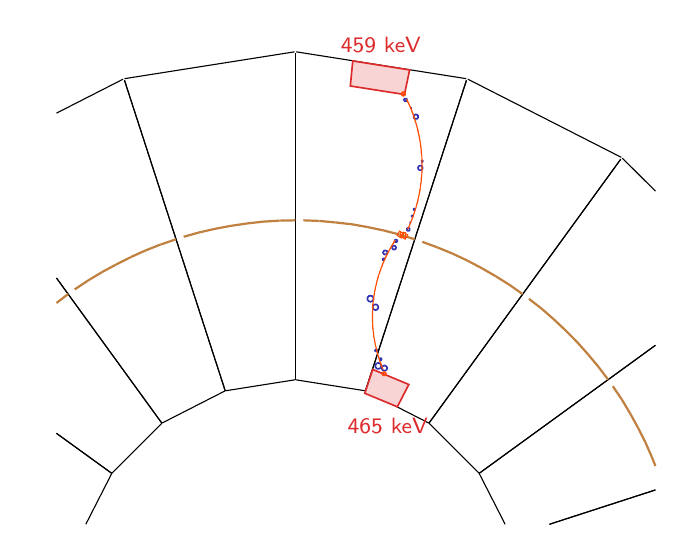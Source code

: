 \definecolor{blue}{RGB}{51,51,179}
\definecolor{red}{RGB}{221,42,43}
\definecolor{orange}{RGB}{192,128,64}
\begin{tikzpicture}[y=-1cm]
\sf
\draw[black] (10.088,25.237) -- (10.416,25.88) -- cycle;
\draw[black] (10.979,25.88) -- (12.325,25.444);
\draw[black] (10.979,25.88) -- (12.325,25.444);
\draw[black] (9.451,24.598) -- (10.084,25.231) -- cycle;
\draw[black] (11.904,21.23) -- (12.325,21.649) -- cycle;
\draw[black] (10.084,25.235) -- (12.325,23.607);
\draw[black] (10.084,25.235) -- (12.325,23.607);
\draw[black] (8.649,24.187) -- (9.445,24.594) -- cycle;
\draw[black] (9.942,20.227) -- (11.891,21.22) -- cycle;
\draw[black] (9.447,24.598) -- (11.885,21.243);
\draw[black] (9.447,24.598) -- (11.885,21.243);
\draw[black] (7.755,24.045) -- (8.64,24.185) -- cycle;
\draw[black] (7.762,19.88) -- (9.923,20.221) -- cycle;
\draw[black] (8.642,24.187) -- (9.925,20.242);
\draw[black] (8.642,24.187) -- (9.925,20.242);
\draw[black] (6.864,24.185) -- (7.749,24.045) -- cycle;
\draw[black] (5.582,20.221) -- (7.743,19.88) -- cycle;
\draw[black] (7.751,24.047) -- (7.751,19.899);
\draw[black] (7.751,24.047) -- (7.751,19.899);
\draw[black] (6.06,24.594) -- (6.858,24.187) -- cycle;
\draw[black] (4.718,20.659) -- (5.565,20.227) -- cycle;
\draw[black] (6.862,24.187) -- (5.582,20.242);
\draw[black] (6.862,24.187) -- (5.582,20.242);
\draw[black] (5.423,25.231) -- (6.056,24.598) -- cycle;
\draw[black] (6.058,24.598) -- (4.718,22.752);
\draw[black] (6.058,24.598) -- (4.718,22.752);
\draw[black] (5.091,25.88) -- (5.419,25.237) -- cycle;
\draw[black] (5.423,25.235) -- (4.718,24.725);
\draw[black] (5.423,25.235) -- (4.718,24.725);
%% source
\draw[orange,thick] (12.279,25.025) -- (12.325,25.14) -- cycle;
\draw[orange,thick] (12.196,24.837) -- (12.279,25.025) -- (12.196,24.837) -- (12.279,25.025);
\draw[orange,thick] (12.103,24.653) -- (12.196,24.837) -- cycle;
\draw[orange,thick] (12.004,24.473) -- (12.103,24.653) -- (12.004,24.473) -- (12.103,24.653);
\draw[orange,thick] (11.898,24.295) -- (12.004,24.473) -- cycle;
\draw[orange,thick] (11.783,24.126) -- (11.898,24.295) -- (11.783,24.126) -- (11.898,24.295);
\draw[orange,thick] (11.601,23.88) -- (11.724,24.043) -- cycle;
\draw[orange,thick] (11.468,23.721) -- (11.601,23.88) -- (11.468,23.721) -- (11.601,23.88);
\draw[orange,thick] (11.331,23.567) -- (11.468,23.721) -- cycle;
\draw[orange,thick] (11.187,23.421) -- (11.331,23.567) -- (11.187,23.421) -- (11.331,23.567);
\draw[orange,thick] (11.036,23.279) -- (11.187,23.421) -- cycle;
\draw[orange,thick] (10.882,23.144) -- (11.036,23.279) -- (10.882,23.144) -- (11.036,23.279);
\draw[orange,thick] (10.719,23.017) -- (10.882,23.144) -- cycle;
\draw[orange,thick] (10.471,22.839) -- (10.638,22.957) -- (10.471,22.839) -- (10.638,22.957);
\draw[orange,thick] (10.295,22.729) -- (10.471,22.839) -- cycle;
\draw[orange,thick] (10.118,22.627) -- (10.295,22.729) -- (10.118,22.627) -- (10.295,22.729);
\draw[orange,thick] (9.934,22.53) -- (10.118,22.627) -- cycle;
\draw[orange,thick] (9.749,22.443) -- (9.934,22.53) -- (9.749,22.443) -- (9.934,22.53);
\draw[orange,thick] (9.559,22.365) -- (9.749,22.443) -- cycle;
\draw[orange,thick] (9.364,22.293) -- (9.559,22.365) -- (9.364,22.293) -- (9.559,22.365);
\draw[orange,thick] (9.074,22.2) -- (9.269,22.261) -- cycle;
\draw[orange,thick] (8.875,22.149) -- (9.074,22.2) -- (8.875,22.149) -- (9.074,22.2);
\draw[orange,thick] (8.672,22.106) -- (8.875,22.149) -- cycle;
\draw[orange,thick] (8.469,22.07) -- (8.672,22.106) -- (8.469,22.07) -- (8.672,22.106);
\draw[orange,thick] (8.263,22.047) -- (8.469,22.07) -- cycle;
\draw[orange,thick] (8.058,22.028) -- (8.263,22.047) -- (8.058,22.028) -- (8.263,22.047);
\draw[orange,thick] (7.853,22.02) -- (8.058,22.028) -- cycle;
\draw[orange,thick] (7.548,22.024) -- (7.751,22.02) -- (7.548,22.024) -- (7.751,22.02);
\draw[orange,thick] (7.341,22.037) -- (7.548,22.024) -- cycle;
\draw[orange,thick] (7.137,22.06) -- (7.341,22.037) -- (7.137,22.06) -- (7.341,22.037);
\draw[orange,thick] (6.932,22.09) -- (7.137,22.06) -- cycle;
\draw[orange,thick] (6.731,22.128) -- (6.932,22.09) -- (6.731,22.128) -- (6.932,22.09);
\draw[orange,thick] (6.53,22.174) -- (6.731,22.128) -- cycle;
\draw[orange,thick] (6.333,22.229) -- (6.53,22.174) -- (6.333,22.229) -- (6.53,22.174);
\draw[orange,thick] (6.041,22.327) -- (6.236,22.261) -- cycle;
\draw[orange,thick] (5.848,22.403) -- (6.041,22.327) -- (5.848,22.403) -- (6.041,22.327);
\draw[orange,thick] (5.662,22.487) -- (5.848,22.403) -- cycle;
\draw[orange,thick] (5.476,22.581) -- (5.662,22.487) -- (5.476,22.581) -- (5.662,22.487);
\draw[orange,thick] (5.296,22.678) -- (5.476,22.581) -- cycle;
\draw[orange,thick] (5.12,22.784) -- (5.296,22.678) -- (5.12,22.784) -- (5.296,22.678);
\draw[orange,thick] (4.949,22.898) -- (5.12,22.784) -- cycle;
\draw[orange,thick] (4.718,23.07) -- (4.866,22.957) -- (4.718,23.07) -- (4.866,22.957);
\draw[semithick,blue] (9.045,22.282) -- (9.045,22.278) -- (9.045,22.276) -- (9.045,22.274) -- (9.042,22.272) -- (9.04,22.269) -- (9.036,22.267) -- (9.034,22.265) -- (9.032,22.265) -- (9.03,22.265) -- (9.025,22.265) -- (9.023,22.265) -- (9.021,22.267) -- (9.019,22.269) -- (9.017,22.272) -- (9.015,22.274) -- (9.013,22.276) -- (9.013,22.278) -- (9.013,22.282) -- (9.013,22.286) -- (9.015,22.288) -- (9.017,22.293) -- (9.019,22.293) -- (9.021,22.295) -- (9.023,22.295) -- (9.025,22.297) -- (9.03,22.297) -- (9.032,22.297) -- (9.034,22.295) -- (9.036,22.295) -- (9.04,22.293) -- (9.042,22.293) -- (9.045,22.288) -- (9.045,22.286) -- cycle;
\draw[semithick,blue] (9.03,22.367) -- (9.03,22.363) -- (9.028,22.358) -- (9.025,22.354) -- (9.023,22.35) -- (9.021,22.348) -- (9.017,22.346) -- (9.013,22.344) -- (9.011,22.344) -- (9.006,22.341) -- (9.0,22.344) -- (8.998,22.344) -- (8.994,22.346) -- (8.992,22.348) -- (8.987,22.35) -- (8.985,22.354) -- (8.983,22.358) -- (8.981,22.363) -- (8.981,22.367) -- (8.981,22.371) -- (8.983,22.375) -- (8.985,22.38) -- (8.987,22.382) -- (8.992,22.386) -- (8.994,22.388) -- (8.998,22.388) -- (9.0,22.39) -- (9.006,22.39) -- (9.011,22.39) -- (9.013,22.388) -- (9.017,22.388) -- (9.021,22.386) -- (9.023,22.382) -- (9.025,22.38) -- (9.028,22.375) -- (9.03,22.371) -- cycle;
\draw[semithick,blue] (8.92,22.43) -- (8.92,22.424) -- (8.918,22.42) -- (8.915,22.416) -- (8.915,22.411) -- (8.911,22.409) -- (8.907,22.407) -- (8.903,22.405) -- (8.898,22.403) -- (8.894,22.403) -- (8.89,22.403) -- (8.886,22.405) -- (8.882,22.407) -- (8.877,22.409) -- (8.875,22.411) -- (8.871,22.416) -- (8.869,22.42) -- (8.869,22.424) -- (8.867,22.43) -- (8.869,22.432) -- (8.869,22.439) -- (8.871,22.441) -- (8.875,22.445) -- (8.877,22.449) -- (8.882,22.451) -- (8.886,22.451) -- (8.89,22.454) -- (8.894,22.454) -- (8.898,22.454);
\draw[semithick,blue] (8.898,22.454) -- (8.903,22.451) -- (8.907,22.451) -- (8.911,22.449) -- (8.915,22.445) -- (8.915,22.441) -- (8.918,22.439) -- (8.92,22.432) -- (8.92,22.43);
\draw[semithick,blue] (8.882,22.515) -- (8.882,22.513) -- (8.882,22.511) -- (8.879,22.509) -- (8.877,22.507) -- (8.877,22.504) -- (8.875,22.504) -- (8.873,22.504) -- (8.871,22.504) -- (8.869,22.504) -- (8.867,22.504) -- (8.865,22.507) -- (8.865,22.509) -- (8.862,22.511) -- (8.862,22.513) -- (8.862,22.515) -- (8.862,22.517) -- (8.862,22.519) -- (8.865,22.521) -- (8.865,22.523) -- (8.867,22.523) -- (8.869,22.526) -- (8.871,22.526) -- (8.873,22.526) -- (8.875,22.526) -- (8.877,22.523) -- (8.879,22.521) -- (8.882,22.519) -- (8.882,22.517) -- cycle;
\draw[semithick,blue] (8.744,23.015) -- (8.744,23.008) -- (8.742,23.004) -- (8.738,22.995) -- (8.735,22.991) -- (8.731,22.987) -- (8.725,22.981) -- (8.719,22.981) -- (8.712,22.979) -- (8.706,22.976) -- (8.7,22.979) -- (8.693,22.981) -- (8.687,22.981) -- (8.683,22.987) -- (8.676,22.991) -- (8.674,22.995) -- (8.67,23.004) -- (8.668,23.008) -- (8.668,23.015) -- (8.668,23.023) -- (8.67,23.029) -- (8.674,23.034) -- (8.676,23.04) -- (8.683,23.046) -- (8.687,23.048) -- (8.693,23.05) -- (8.7,23.053) -- (8.706,23.055) -- (8.712,23.053) -- (8.719,23.05) -- (8.725,23.048) -- (8.731,23.046) -- (8.735,23.04) -- (8.738,23.034) -- (8.742,23.029) -- (8.744,23.023) -- cycle;
\draw[semithick,blue] (8.805,23.122) -- (8.805,23.118) -- (8.803,23.112) -- (8.799,23.106) -- (8.797,23.101) -- (8.793,23.097) -- (8.788,23.093) -- (8.782,23.091) -- (8.778,23.089) -- (8.769,23.089) -- (8.765,23.089) -- (8.757,23.091) -- (8.752,23.093) -- (8.748,23.097) -- (8.744,23.101) -- (8.74,23.106) -- (8.738,23.112) -- (8.735,23.118) -- (8.735,23.122) -- (8.735,23.129) -- (8.738,23.135) -- (8.74,23.139);
\draw[semithick,blue] (8.74,23.139) -- (8.744,23.146) -- (8.748,23.152) -- (8.752,23.154) -- (8.757,23.156) -- (8.765,23.158) -- (8.769,23.158) -- (8.778,23.158) -- (8.782,23.156) -- (8.788,23.154) -- (8.793,23.152) -- (8.797,23.146) -- (8.799,23.139) -- (8.803,23.135) -- (8.805,23.129) -- (8.805,23.122);
\draw[semithick,blue] (8.788,23.673) -- (8.788,23.671) -- (8.788,23.669) -- (8.786,23.669) -- (8.786,23.666) -- (8.784,23.664) -- (8.782,23.662) -- (8.78,23.662) -- (8.778,23.66) -- (8.776,23.662) -- (8.774,23.662) -- (8.771,23.662) -- (8.769,23.664) -- (8.769,23.666) -- (8.767,23.669) -- (8.767,23.671) -- (8.765,23.673) -- (8.767,23.675) -- (8.767,23.677) -- (8.767,23.679) -- (8.769,23.681) -- (8.771,23.681) -- (8.774,23.683) -- (8.776,23.683) -- (8.778,23.683) -- (8.78,23.683) -- (8.782,23.681) -- (8.784,23.681) -- (8.786,23.681) -- (8.786,23.679) -- (8.788,23.677) -- (8.788,23.675) -- cycle;
\draw[semithick,blue] (8.846,23.785) -- (8.846,23.783) -- (8.843,23.781) -- (8.843,23.779) -- (8.841,23.777) -- (8.841,23.774) -- (8.839,23.774) -- (8.837,23.774) -- (8.835,23.772) -- (8.833,23.772) -- (8.831,23.772) -- (8.829,23.774) -- (8.826,23.774) -- (8.824,23.774) -- (8.822,23.777) -- (8.822,23.779) -- (8.822,23.781) -- (8.822,23.783) -- (8.822,23.785) -- (8.822,23.787) -- (8.822,23.789) -- (8.822,23.791) -- (8.822,23.793) -- (8.824,23.796) -- (8.826,23.796) -- (8.829,23.798) -- (8.831,23.798) -- (8.833,23.798) -- (8.835,23.798) -- (8.837,23.798) -- (8.839,23.796) -- (8.841,23.796) -- (8.841,23.793) -- (8.843,23.791) -- (8.843,23.789) -- (8.846,23.787) -- cycle;
\draw[semithick,blue] (8.841,23.87) -- (8.841,23.861) -- (8.839,23.857) -- (8.835,23.851) -- (8.833,23.846) -- (8.829,23.84) -- (8.822,23.838) -- (8.816,23.834) -- (8.81,23.832) -- (8.803,23.832) -- (8.799,23.832) -- (8.791,23.834);
\draw[semithick,blue] (8.791,23.834) -- (8.786,23.838) -- (8.78,23.84) -- (8.776,23.846) -- (8.771,23.851) -- (8.769,23.857) -- (8.769,23.861) -- (8.769,23.87) -- (8.769,23.874) -- (8.769,23.88) -- (8.771,23.887) -- (8.776,23.893) -- (8.78,23.897) -- (8.786,23.901) -- (8.791,23.904) -- (8.799,23.904) -- (8.803,23.906) -- (8.81,23.904) -- (8.816,23.904) -- (8.822,23.901) -- (8.829,23.897) -- (8.833,23.893) -- (8.835,23.887) -- (8.839,23.88) -- (8.841,23.874) -- (8.841,23.87);
\draw[semithick,blue] (8.915,23.897) -- (8.915,23.893) -- (8.915,23.887) -- (8.913,23.88) -- (8.909,23.876) -- (8.905,23.872) -- (8.901,23.87) -- (8.894,23.868) -- (8.89,23.865) -- (8.886,23.863) -- (8.877,23.865) -- (8.873,23.868) -- (8.867,23.87) -- (8.862,23.872) -- (8.858,23.876) -- (8.854,23.88) -- (8.852,23.887) -- (8.852,23.893) -- (8.852,23.897) -- (8.852,23.904) -- (8.852,23.908) -- (8.854,23.914) -- (8.858,23.918) -- (8.862,23.923) -- (8.867,23.925) -- (8.873,23.927) -- (8.877,23.929) -- (8.886,23.931) -- (8.89,23.929) -- (8.894,23.927) -- (8.901,23.925) -- (8.905,23.923) -- (8.909,23.918) -- (8.913,23.914) -- (8.915,23.908) -- (8.915,23.904) -- cycle;
\draw[semithick,blue] (9.203,22.134) -- (9.203,22.132) -- (9.203,22.128) -- (9.203,22.126) -- (9.201,22.123) -- (9.197,22.121) -- (9.195,22.119) -- (9.193,22.117) -- (9.191,22.117) -- (9.186,22.117) -- (9.182,22.117) -- (9.18,22.117) -- (9.178,22.119) -- (9.174,22.121) -- (9.172,22.123) -- (9.169,22.126) -- (9.169,22.128) -- (9.169,22.132) -- (9.169,22.134) -- (9.169,22.138) -- (9.169,22.14) -- (9.169,22.145) -- (9.172,22.147) -- (9.174,22.149) -- (9.178,22.151) -- (9.18,22.151) -- (9.182,22.153) -- (9.186,22.153) -- (9.191,22.153) -- (9.193,22.151) -- (9.195,22.151) -- (9.197,22.149) -- (9.201,22.147) -- (9.203,22.145) -- (9.203,22.14) -- (9.203,22.138) -- cycle;
\draw[semithick,blue] (9.214,22.051) -- (9.214,22.049);
\draw[semithick,blue] (9.214,22.049) -- (9.212,22.047) -- (9.21,22.047) -- (9.21,22.049) -- (9.21,22.051) -- (9.212,22.051) -- (9.212,22.054) -- (9.212,22.051) -- (9.214,22.051);
\draw[semithick,blue] (9.243,21.965) -- (9.243,21.963) -- (9.241,21.96) -- (9.239,21.96) -- (9.239,21.958) -- (9.237,21.958) -- (9.235,21.958) -- (9.233,21.96) -- (9.233,21.963) -- (9.231,21.963) -- (9.231,21.965) -- (9.231,21.967) -- (9.233,21.967) -- (9.233,21.969) -- (9.233,21.971) -- (9.235,21.971) -- (9.237,21.971) -- (9.239,21.971) -- (9.241,21.969) -- (9.243,21.967) -- cycle;
\draw[semithick,blue] (9.271,21.88) -- (9.271,21.878) -- (9.269,21.876) -- (9.269,21.874) -- (9.267,21.874) -- (9.265,21.872) -- (9.263,21.872) -- (9.26,21.872) -- (9.258,21.872) -- (9.256,21.874) -- (9.256,21.876) -- (9.256,21.878) -- (9.256,21.88) -- (9.256,21.882) -- (9.256,21.884) -- (9.256,21.886) -- (9.258,21.886) -- (9.26,21.888) -- (9.263,21.888) -- (9.265,21.888) -- (9.265,21.886) -- (9.267,21.886) -- (9.269,21.884) -- (9.271,21.882) -- cycle;
\draw[semithick,blue] (9.368,21.353) -- (9.368,21.351) -- (9.366,21.344) -- (9.364,21.34) -- (9.362,21.336) -- (9.358,21.332) -- (9.354,21.33) -- (9.349,21.328) -- (9.345,21.325) -- (9.339,21.325) -- (9.335,21.325) -- (9.328,21.328) -- (9.324,21.33) -- (9.32,21.332) -- (9.318,21.336) -- (9.315,21.34) -- (9.311,21.344) -- (9.311,21.351) -- (9.309,21.353) -- (9.311,21.359) -- (9.311,21.364) -- (9.315,21.37) -- (9.318,21.374) -- (9.32,21.376) -- (9.324,21.38) -- (9.328,21.383) -- (9.335,21.383) -- (9.339,21.383) -- (9.345,21.383) -- (9.349,21.383) -- (9.354,21.38) -- (9.358,21.376) -- (9.362,21.374) -- (9.364,21.37) -- (9.366,21.364);
\draw[semithick,blue] (9.366,21.364) -- (9.368,21.359) -- (9.368,21.353);
\draw[semithick,blue] (9.37,21.268) -- (9.368,21.266) -- (9.368,21.264) -- (9.366,21.264) -- (9.364,21.264) -- (9.362,21.264) -- (9.36,21.264) -- (9.36,21.266) -- (9.358,21.266) -- (9.358,21.268) -- (9.358,21.27) -- (9.358,21.273) -- (9.36,21.273) -- (9.36,21.275) -- (9.362,21.275) -- (9.362,21.277) -- (9.364,21.275) -- (9.366,21.275) -- (9.368,21.275) -- (9.368,21.273) -- (9.37,21.27) -- cycle;
\draw[semithick,blue] (9.311,20.705) -- (9.309,20.699) -- (9.309,20.695) -- (9.309,20.69) -- (9.305,20.686) -- (9.301,20.684) -- (9.299,20.68) -- (9.292,20.678) -- (9.288,20.676) -- (9.284,20.676) -- (9.277,20.676) -- (9.275,20.678) -- (9.269,20.68) -- (9.265,20.684) -- (9.263,20.686) -- (9.258,20.69) -- (9.256,20.695) -- (9.256,20.699) -- (9.256,20.705) -- (9.256,20.707) -- (9.256,20.714) -- (9.258,20.718) -- (9.263,20.722) -- (9.265,20.726) -- (9.269,20.729) -- (9.275,20.729) -- (9.277,20.731) -- (9.284,20.731) -- (9.288,20.731) -- (9.292,20.729) -- (9.299,20.729) -- (9.301,20.726) -- (9.305,20.722) -- (9.309,20.718) -- (9.309,20.714) -- (9.309,20.707) -- cycle;
\draw[semithick,blue] (9.222,20.597) -- (9.222,20.595) -- (9.22,20.595) -- (9.22,20.593) -- (9.218,20.593) -- (9.216,20.593) -- (9.216,20.595) -- (9.214,20.595) -- (9.214,20.597) -- (9.214,20.599) -- (9.216,20.599) -- (9.218,20.599) -- (9.22,20.599) -- (9.222,20.599) -- cycle;
\draw[semithick,blue] (9.169,20.491) -- (9.167,20.487) -- (9.167,20.483) -- (9.165,20.483) -- (9.163,20.479) -- (9.161,20.477) -- (9.159,20.475) -- (9.157,20.475) -- (9.152,20.475) -- (9.15,20.475) -- (9.148,20.475) -- (9.144,20.475) -- (9.142,20.475) -- (9.14,20.477) -- (9.138,20.479) -- (9.136,20.483) -- (9.133,20.483) -- (9.133,20.487);
\draw[semithick,blue] (9.133,20.487) -- (9.131,20.491) -- (9.133,20.494) -- (9.133,20.496) -- (9.136,20.5) -- (9.138,20.502) -- (9.14,20.506) -- (9.142,20.506) -- (9.144,20.506) -- (9.148,20.508) -- (9.15,20.508) -- (9.152,20.508) -- (9.157,20.506) -- (9.159,20.506) -- (9.161,20.506) -- (9.163,20.502) -- (9.165,20.5) -- (9.167,20.496) -- (9.167,20.494) -- (9.169,20.491);
\draw[semithick,red, fill=red!20] (9.138,20.422) -- (8.45,20.314) -- (8.481,19.996) -- (9.203,20.11) -- cycle;
\draw[semithick,red, fill=red!20] (9.047,24.388) -- (8.634,24.217) -- (8.735,23.914) -- (9.193,24.105) -- cycle;
\definecolor{penColor}{rgb}{1,0.302,0}
\draw[penColor] (9.152,22.178) -- (9.152,22.242) -- (9.089,22.242) -- (9.089,22.178) -- (9.152,22.178) -- (9.152,22.242) -- (9.089,22.242) -- (9.089,22.178) -- cycle;
\draw[penColor] (9.152,22.178) -- (9.152,22.242) -- (9.089,22.242) -- (9.089,22.178) -- (9.152,22.178) -- (9.152,22.242) -- (9.089,22.242) -- (9.089,22.178) -- cycle;
\draw[penColor] (9.18,22.132) -- (9.18,22.13) -- (9.18,22.128) -- (9.182,22.126) -- (9.182,22.123) -- (9.184,22.123) -- (9.184,22.121) -- (9.184,22.119) -- (9.186,22.117) -- (9.186,22.115) -- (9.188,22.115) -- (9.188,22.113) -- (9.191,22.111) -- (9.191,22.109) -- (9.193,22.106) -- (9.193,22.104) -- (9.193,22.102) -- (9.193,22.1) -- (9.195,22.098) -- (9.195,22.096) -- (9.197,22.094) -- (9.199,22.094) -- (9.199,22.092) -- (9.199,22.09) -- (9.201,22.087) -- (9.201,22.085) -- (9.203,22.083) -- (9.203,22.081) -- (9.203,22.079) -- (9.203,22.077) -- (9.205,22.075) -- (9.205,22.073) -- (9.207,22.07) -- (9.21,22.068) -- (9.21,22.066) -- (9.21,22.064) -- (9.212,22.062) -- (9.212,22.06) -- (9.212,22.058) -- (9.212,22.056) -- (9.214,22.054) -- (9.214,22.051) -- (9.216,22.051) -- (9.216,22.049) -- (9.218,22.047) -- (9.218,22.045) -- (9.218,22.043) -- (9.22,22.041) -- (9.222,22.039) -- (9.222,22.037) -- (9.222,22.035) -- (9.222,22.032) -- (9.222,22.03) -- (9.224,22.028) -- (9.224,22.026) -- (9.227,22.024) -- (9.227,22.022) -- (9.229,22.02) -- (9.229,22.018) -- (9.231,22.015) -- (9.231,22.013) -- (9.233,22.011) -- (9.233,22.009) -- (9.233,22.007) -- (9.233,22.005) -- (9.233,22.003) -- (9.235,22.001) -- (9.235,21.999) -- (9.237,21.996) -- (9.237,21.994) -- (9.237,21.992) -- (9.239,21.99) -- (9.239,21.988);
\draw[penColor] (9.239,21.988) -- (9.241,21.988) -- (9.241,21.986) -- (9.241,21.984) -- (9.243,21.982) -- (9.243,21.979) -- (9.243,21.977) -- (9.246,21.975) -- (9.246,21.973) -- (9.246,21.971) -- (9.246,21.969) -- (9.248,21.967) -- (9.248,21.965) -- (9.25,21.963) -- (9.25,21.96) -- (9.25,21.958) -- (9.252,21.956) -- (9.254,21.954) -- (9.254,21.952) -- (9.254,21.95) -- (9.256,21.948) -- (9.256,21.946) -- (9.256,21.943) -- (9.256,21.941) -- (9.256,21.939) -- (9.258,21.937) -- (9.258,21.935) -- (9.26,21.933) -- (9.26,21.931) -- (9.26,21.929) -- (9.263,21.927) -- (9.263,21.924) -- (9.263,21.922) -- (9.265,21.922) -- (9.265,21.92) -- (9.265,21.918) -- (9.265,21.916) -- (9.265,21.914) -- (9.265,21.912) -- (9.267,21.912) -- (9.267,21.91) -- (9.267,21.905) -- (9.269,21.903) -- (9.269,21.901) -- (9.271,21.899) -- (9.271,21.897) -- (9.271,21.895) -- (9.273,21.893) -- (9.273,21.891) -- (9.275,21.888) -- (9.275,21.886) -- (9.275,21.884) -- (9.275,21.882) -- (9.275,21.88) -- (9.277,21.878) -- (9.277,21.876) -- (9.277,21.874) -- (9.279,21.872) -- (9.279,21.869) -- (9.282,21.867) -- (9.282,21.865) -- (9.282,21.863) -- (9.282,21.861) -- (9.284,21.859) -- (9.284,21.857) -- (9.286,21.852) -- (9.286,21.85) -- (9.286,21.848) -- (9.286,21.846) -- (9.286,21.844) -- (9.286,21.842) -- (9.288,21.84) -- (9.288,21.838) -- (9.29,21.836) -- (9.29,21.833) -- (9.29,21.831) -- (9.292,21.829) -- (9.292,21.827) -- (9.292,21.825) -- (9.294,21.823) -- (9.294,21.821) -- (9.294,21.819) -- (9.294,21.816) -- (9.296,21.816) -- (9.296,21.814) -- (9.296,21.812) -- (9.299,21.808) -- (9.299,21.806) -- (9.299,21.804) -- (9.299,21.802) -- (9.299,21.8);
\draw[penColor] (9.299,21.8) -- (9.299,21.797) -- (9.301,21.797) -- (9.301,21.795) -- (9.301,21.793) -- (9.301,21.791) -- (9.303,21.789) -- (9.303,21.787) -- (9.303,21.785) -- (9.305,21.783) -- (9.305,21.78) -- (9.305,21.778) -- (9.305,21.776) -- (9.307,21.776) -- (9.307,21.774) -- (9.307,21.77) -- (9.307,21.768) -- (9.309,21.766) -- (9.309,21.764) -- (9.309,21.761) -- (9.309,21.759) -- (9.309,21.757) -- (9.309,21.755) -- (9.309,21.753) -- (9.311,21.753) -- (9.311,21.751) -- (9.311,21.749) -- (9.311,21.747) -- (9.313,21.745) -- (9.313,21.742) -- (9.313,21.74) -- (9.315,21.738) -- (9.315,21.734) -- (9.315,21.732) -- (9.318,21.73) -- (9.318,21.728) -- (9.318,21.725) -- (9.318,21.723) -- (9.318,21.721) -- (9.318,21.719) -- (9.318,21.717) -- (9.318,21.715) -- (9.32,21.713) -- (9.32,21.711) -- (9.32,21.709) -- (9.32,21.706) -- (9.322,21.702) -- (9.322,21.7) -- (9.322,21.698) -- (9.324,21.696) -- (9.324,21.694) -- (9.324,21.692) -- (9.324,21.689) -- (9.326,21.687) -- (9.326,21.685) -- (9.326,21.683) -- (9.326,21.681) -- (9.328,21.679) -- (9.328,21.677) -- (9.328,21.673) -- (9.328,21.67) -- (9.328,21.668) -- (9.328,21.666) -- (9.328,21.664) -- (9.328,21.662) -- (9.328,21.66) -- (9.33,21.658) -- (9.33,21.656) -- (9.33,21.654) -- (9.33,21.651) -- (9.33,21.649) -- (9.332,21.647) -- (9.332,21.643) -- (9.332,21.641) -- (9.332,21.639) -- (9.335,21.639) -- (9.335,21.637) -- (9.335,21.634) -- (9.335,21.632) -- (9.335,21.63) -- (9.335,21.628) -- (9.337,21.628) -- (9.337,21.626) -- (9.337,21.624) -- (9.337,21.622) -- (9.337,21.62) -- (9.337,21.618) -- (9.339,21.615) -- (9.339,21.613) -- (9.339,21.611) -- (9.339,21.609) -- (9.339,21.607) -- (9.339,21.605);
\draw[penColor] (9.339,21.605) -- (9.339,21.603) -- (9.339,21.601) -- (9.339,21.598) -- (9.339,21.596) -- (9.339,21.594) -- (9.341,21.594) -- (9.341,21.592) -- (9.341,21.588) -- (9.341,21.586) -- (9.341,21.584) -- (9.341,21.582) -- (9.343,21.579) -- (9.343,21.577) -- (9.343,21.575) -- (9.343,21.573) -- (9.343,21.571) -- (9.343,21.569) -- (9.345,21.567) -- (9.345,21.565) -- (9.345,21.562) -- (9.345,21.56) -- (9.345,21.558) -- (9.345,21.556) -- (9.345,21.554) -- (9.347,21.552) -- (9.347,21.55) -- (9.347,21.548) -- (9.347,21.546) -- (9.347,21.543) -- (9.347,21.541) -- (9.349,21.539) -- (9.349,21.535) -- (9.349,21.533) -- (9.349,21.531) -- (9.349,21.529) -- (9.349,21.526) -- (9.349,21.524) -- (9.351,21.522) -- (9.351,21.52) -- (9.351,21.518) -- (9.351,21.516) -- (9.351,21.514) -- (9.351,21.512) -- (9.351,21.51) -- (9.351,21.507) -- (9.351,21.505) -- (9.351,21.503) -- (9.351,21.501) -- (9.351,21.499) -- (9.351,21.497) -- (9.351,21.495) -- (9.351,21.493) -- (9.351,21.491) -- (9.351,21.488) -- (9.351,21.486) -- (9.354,21.484) -- (9.354,21.482) -- (9.354,21.48) -- (9.354,21.478) -- (9.354,21.476) -- (9.354,21.474) -- (9.354,21.471) -- (9.354,21.469) -- (9.354,21.467) -- (9.356,21.465) -- (9.356,21.461) -- (9.356,21.459) -- (9.356,21.457) -- (9.356,21.455) -- (9.356,21.452) -- (9.356,21.45) -- (9.356,21.448) -- (9.356,21.446) -- (9.356,21.444) -- (9.356,21.442) -- (9.356,21.44) -- (9.358,21.435) -- (9.358,21.433) -- (9.358,21.431) -- (9.358,21.429) -- (9.358,21.427) -- (9.358,21.425) -- (9.358,21.423) -- (9.358,21.421) -- (9.358,21.419) -- (9.358,21.416) -- (9.358,21.414) -- (9.358,21.412) -- (9.358,21.41) -- (9.358,21.408);
\draw[penColor] (9.358,21.408) -- (9.358,21.406) -- (9.36,21.406) -- (9.36,21.404) -- (9.36,21.402) -- (9.36,21.399) -- (9.36,21.397) -- (9.36,21.395) -- (9.36,21.393) -- (9.36,21.389) -- (9.36,21.387) -- (9.36,21.385) -- (9.36,21.383) -- (9.36,21.38) -- (9.36,21.378) -- (9.36,21.376) -- (9.36,21.374) -- (9.36,21.372) -- (9.36,21.37) -- (9.36,21.366) -- (9.36,21.364) -- (9.36,21.361) -- (9.36,21.359) -- (9.36,21.357) -- (9.36,21.355) -- (9.36,21.353) -- (9.36,21.351) -- (9.36,21.349) -- (9.36,21.347) -- (9.36,21.342) -- (9.36,21.34) -- (9.36,21.338) -- (9.362,21.336) -- (9.362,21.334) -- (9.362,21.332) -- (9.362,21.33) -- (9.362,21.328) -- (9.362,21.325) -- (9.362,21.323) -- (9.362,21.321) -- (9.362,21.319) -- (9.362,21.317) -- (9.362,21.315) -- (9.362,21.313) -- (9.362,21.311) -- (9.362,21.308) -- (9.36,21.306) -- (9.36,21.304) -- (9.36,21.302) -- (9.36,21.3) -- (9.36,21.296) -- (9.36,21.294) -- (9.36,21.292) -- (9.36,21.289) -- (9.36,21.287) -- (9.36,21.285) -- (9.36,21.283) -- (9.36,21.281) -- (9.36,21.279) -- (9.36,21.277) -- (9.36,21.273) -- (9.36,21.27) -- (9.36,21.268) -- (9.36,21.266) -- (9.36,21.264) -- (9.36,21.262) -- (9.36,21.26) -- (9.36,21.258) -- (9.36,21.256) -- (9.36,21.253) -- (9.36,21.251) -- (9.36,21.247) -- (9.36,21.245) -- (9.36,21.243) -- (9.36,21.241) -- (9.36,21.239) -- (9.358,21.237) -- (9.358,21.234) -- (9.358,21.232) -- (9.358,21.23) -- (9.358,21.228) -- (9.358,21.224) -- (9.358,21.222) -- (9.358,21.22) -- (9.358,21.217) -- (9.358,21.215) -- (9.358,21.213) -- (9.358,21.211);
\draw[penColor] (9.358,21.211) -- (9.358,21.209) -- (9.358,21.207) -- (9.356,21.205) -- (9.356,21.201) -- (9.356,21.198) -- (9.356,21.196) -- (9.356,21.194) -- (9.356,21.192) -- (9.356,21.19) -- (9.356,21.188) -- (9.356,21.186) -- (9.356,21.184) -- (9.356,21.181) -- (9.354,21.177) -- (9.354,21.175) -- (9.354,21.173) -- (9.354,21.171) -- (9.354,21.169) -- (9.354,21.167) -- (9.354,21.165) -- (9.354,21.162) -- (9.354,21.16) -- (9.351,21.158) -- (9.351,21.156) -- (9.351,21.152) -- (9.351,21.15) -- (9.351,21.148) -- (9.351,21.145) -- (9.351,21.143) -- (9.351,21.141) -- (9.351,21.139) -- (9.351,21.137) -- (9.351,21.135) -- (9.351,21.133) -- (9.351,21.131) -- (9.351,21.129) -- (9.351,21.126) -- (9.351,21.124) -- (9.351,21.122) -- (9.351,21.12) -- (9.349,21.118) -- (9.349,21.116) -- (9.349,21.114) -- (9.349,21.112) -- (9.349,21.11) -- (9.349,21.107) -- (9.347,21.105) -- (9.347,21.101) -- (9.347,21.099) -- (9.347,21.097) -- (9.347,21.095) -- (9.347,21.093) -- (9.347,21.09) -- (9.345,21.088) -- (9.345,21.086) -- (9.345,21.084) -- (9.345,21.082) -- (9.345,21.08) -- (9.345,21.076) -- (9.343,21.076) -- (9.343,21.074) -- (9.343,21.071) -- (9.343,21.069) -- (9.343,21.067) -- (9.343,21.065) -- (9.341,21.063) -- (9.341,21.061) -- (9.341,21.059) -- (9.341,21.057) -- (9.341,21.054) -- (9.341,21.05) -- (9.339,21.048) -- (9.339,21.046) -- (9.339,21.044) -- (9.339,21.042) -- (9.339,21.04) -- (9.339,21.038) -- (9.339,21.035) -- (9.339,21.033) -- (9.339,21.031) -- (9.339,21.029) -- (9.337,21.027) -- (9.337,21.025) -- (9.337,21.023) -- (9.337,21.021) -- (9.337,21.018) -- (9.337,21.016) -- (9.335,21.014) -- (9.335,21.012);
\draw[penColor] (9.335,21.012) -- (9.335,21.01) -- (9.335,21.008) -- (9.335,21.006) -- (9.332,21.004) -- (9.332,21.002) -- (9.332,20.999) -- (9.332,20.997) -- (9.33,20.993) -- (9.33,20.991) -- (9.33,20.989) -- (9.33,20.987) -- (9.33,20.985) -- (9.328,20.983) -- (9.328,20.98) -- (9.328,20.978) -- (9.328,20.976) -- (9.328,20.974) -- (9.328,20.972) -- (9.328,20.97) -- (9.328,20.966) -- (9.326,20.963) -- (9.326,20.961) -- (9.326,20.959) -- (9.326,20.957) -- (9.324,20.955) -- (9.324,20.953) -- (9.324,20.951) -- (9.324,20.949) -- (9.322,20.947) -- (9.322,20.944) -- (9.322,20.942) -- (9.322,20.94) -- (9.32,20.94) -- (9.32,20.938) -- (9.32,20.934) -- (9.32,20.932) -- (9.32,20.93) -- (9.318,20.93) -- (9.318,20.927) -- (9.318,20.925) -- (9.318,20.923) -- (9.318,20.921) -- (9.318,20.919) -- (9.318,20.917) -- (9.318,20.915) -- (9.315,20.913) -- (9.315,20.911) -- (9.315,20.908) -- (9.315,20.906) -- (9.313,20.906) -- (9.313,20.902) -- (9.313,20.9) -- (9.313,20.898) -- (9.311,20.898) -- (9.311,20.896) -- (9.311,20.894) -- (9.311,20.892) -- (9.309,20.889) -- (9.309,20.887) -- (9.309,20.885) -- (9.309,20.883) -- (9.309,20.881) -- (9.309,20.879) -- (9.309,20.877) -- (9.307,20.877) -- (9.307,20.875) -- (9.307,20.872) -- (9.307,20.87) -- (9.305,20.866) -- (9.305,20.864) -- (9.305,20.862) -- (9.303,20.86) -- (9.303,20.858) -- (9.303,20.856) -- (9.303,20.853) -- (9.301,20.853) -- (9.301,20.851) -- (9.301,20.849) -- (9.301,20.847) -- (9.299,20.845) -- (9.299,20.843) -- (9.299,20.841) -- (9.299,20.839) -- (9.299,20.836) -- (9.299,20.834) -- (9.296,20.834) -- (9.296,20.832) -- (9.296,20.83) -- (9.294,20.826) -- (9.294,20.824) -- (9.294,20.822) -- (9.292,20.82);
\draw[penColor] (9.292,20.82) -- (9.292,20.817) -- (9.292,20.815) -- (9.29,20.813) -- (9.29,20.811) -- (9.29,20.809) -- (9.288,20.807) -- (9.288,20.805) -- (9.288,20.803) -- (9.286,20.8) -- (9.286,20.798) -- (9.286,20.796) -- (9.286,20.794) -- (9.286,20.792) -- (9.284,20.79) -- (9.284,20.788) -- (9.284,20.786) -- (9.282,20.781) -- (9.282,20.779) -- (9.282,20.777) -- (9.279,20.775) -- (9.279,20.773) -- (9.279,20.771) -- (9.277,20.771) -- (9.277,20.769) -- (9.277,20.767) -- (9.275,20.765) -- (9.275,20.762) -- (9.275,20.76) -- (9.275,20.758) -- (9.275,20.756) -- (9.273,20.754) -- (9.273,20.752) -- (9.273,20.75) -- (9.271,20.748) -- (9.271,20.745) -- (9.269,20.743) -- (9.269,20.741) -- (9.269,20.739) -- (9.267,20.739) -- (9.267,20.737) -- (9.267,20.735) -- (9.265,20.733) -- (9.265,20.731) -- (9.265,20.729) -- (9.265,20.726) -- (9.265,20.724) -- (9.265,20.722) -- (9.263,20.72) -- (9.263,20.718) -- (9.26,20.716) -- (9.26,20.714) -- (9.26,20.712) -- (9.258,20.709) -- (9.258,20.707) -- (9.258,20.705) -- (9.256,20.705) -- (9.256,20.703) -- (9.256,20.701) -- (9.256,20.699) -- (9.256,20.697) -- (9.256,20.695) -- (9.254,20.695) -- (9.254,20.693) -- (9.254,20.69) -- (9.252,20.688) -- (9.252,20.686) -- (9.25,20.686) -- (9.25,20.684) -- (9.25,20.682) -- (9.248,20.68) -- (9.248,20.678) -- (9.248,20.676) -- (9.246,20.676) -- (9.246,20.673) -- (9.246,20.671) -- (9.246,20.669) -- (9.246,20.667) -- (9.243,20.665) -- (9.243,20.663) -- (9.241,20.661) -- (9.241,20.659) -- (9.241,20.657) -- (9.239,20.654) -- (9.239,20.652) -- (9.237,20.652) -- (9.237,20.65) -- (9.237,20.648) -- (9.235,20.646) -- (9.235,20.644) -- (9.233,20.642) -- (9.233,20.64) -- (9.233,20.637) -- (9.233,20.635) -- (9.233,20.633) -- (9.231,20.633);
\draw[penColor] (9.231,20.633) -- (9.231,20.631) -- (9.229,20.629) -- (9.229,20.627) -- (9.229,20.625) -- (9.227,20.623) -- (9.227,20.621) -- (9.224,20.618) -- (9.224,20.616) -- (9.224,20.614) -- (9.222,20.612) -- (9.222,20.61) -- (9.222,20.608) -- (9.222,20.606) -- (9.22,20.604) -- (9.22,20.602) -- (9.218,20.599) -- (9.218,20.597) -- (9.216,20.595) -- (9.216,20.593) -- (9.214,20.591) -- (9.214,20.589) -- (9.212,20.589) -- (9.212,20.587) -- (9.212,20.585) -- (9.212,20.582) -- (9.212,20.58) -- (9.21,20.58) -- (9.21,20.578) -- (9.21,20.576) -- (9.207,20.574) -- (9.207,20.572) -- (9.205,20.57) -- (9.203,20.568) -- (9.203,20.566) -- (9.203,20.563) -- (9.203,20.561) -- (9.201,20.559) -- (9.199,20.557) -- (9.199,20.555) -- (9.199,20.553) -- (9.197,20.551) -- (9.197,20.549) -- (9.195,20.546) -- (9.193,20.544) -- (9.193,20.542) -- (9.193,20.54) -- (9.193,20.538) -- (9.193,20.536) -- (9.191,20.536) -- (9.191,20.534) -- (9.188,20.532) -- (9.188,20.53) -- (9.186,20.527) -- (9.184,20.525) -- (9.184,20.523) -- (9.182,20.521) -- (9.182,20.519) -- (9.182,20.517) -- (9.18,20.517) -- (9.18,20.515) -- (9.18,20.513) -- (9.18,20.511) -- (9.178,20.508) -- (9.178,20.506) -- (9.176,20.506) -- (9.176,20.504) -- (9.174,20.502) -- (9.174,20.5) -- (9.172,20.498) -- (9.172,20.496) -- (9.172,20.494) -- (9.169,20.494) -- (9.169,20.491) -- (9.169,20.489) -- (9.169,20.487) -- (9.167,20.485) -- (9.167,20.483) -- (9.165,20.483);
\draw[penColor] (9.125,22.172) -- (9.18,22.206) -- (9.146,22.259) -- (9.091,22.225) -- (9.125,22.172) -- (9.18,22.206) -- (9.146,22.259) -- (9.091,22.225) -- cycle;
\draw[penColor] (9.146,20.415) -- (9.146,20.411) -- (9.146,20.409) -- (9.144,20.405) -- (9.14,20.4) -- (9.14,20.398) -- (9.136,20.396);
\draw[penColor] (9.136,20.396) -- (9.131,20.394) -- (9.127,20.394) -- (9.125,20.392) -- (9.121,20.394) -- (9.116,20.394) -- (9.112,20.396) -- (9.11,20.398) -- (9.106,20.4) -- (9.106,20.405) -- (9.104,20.409) -- (9.102,20.411) -- (9.102,20.415) -- (9.102,20.419) -- (9.104,20.422) -- (9.106,20.426) -- (9.106,20.43) -- (9.11,20.432) -- (9.112,20.434) -- (9.116,20.436) -- (9.121,20.436) -- (9.125,20.436) -- (9.127,20.436) -- (9.131,20.436) -- (9.136,20.434) -- (9.14,20.432) -- (9.14,20.43) -- (9.144,20.426) -- (9.146,20.422) -- (9.146,20.419) -- (9.146,20.415);
\draw[penColor] (9.15,20.415) -- (9.148,20.411) -- (9.148,20.407) -- (9.146,20.403) -- (9.142,20.4) -- (9.14,20.396) -- (9.138,20.394) -- (9.133,20.392) -- (9.127,20.39) -- (9.125,20.39) -- (9.119,20.39) -- (9.116,20.392) -- (9.112,20.394) -- (9.108,20.396) -- (9.106,20.4) -- (9.104,20.403) -- (9.102,20.407) -- (9.1,20.411) -- (9.1,20.415) -- (9.1,20.419) -- (9.102,20.424) -- (9.104,20.428) -- (9.106,20.43) -- (9.108,20.432) -- (9.112,20.436) -- (9.116,20.439) -- (9.119,20.441) -- (9.125,20.441) -- (9.127,20.441) -- (9.133,20.439) -- (9.138,20.436) -- (9.14,20.432) -- (9.142,20.43) -- (9.146,20.428) -- (9.148,20.424) -- (9.148,20.419) -- cycle;
\draw[penColor] (9.021,22.274) -- (9.019,22.276) -- (9.017,22.278) -- (9.017,22.28) -- (9.015,22.282) -- (9.013,22.282) -- (9.013,22.284) -- (9.011,22.286) -- (9.011,22.288) -- (9.011,22.291) -- (9.009,22.293) -- (9.006,22.293) -- (9.006,22.295) -- (9.004,22.297) -- (9.004,22.299) -- (9.002,22.299) -- (9.002,22.301) -- (9.0,22.303) -- (9.0,22.305) -- (9.0,22.308) -- (8.998,22.31) -- (8.996,22.312) -- (8.996,22.314) -- (8.994,22.316) -- (8.992,22.316) -- (8.992,22.318) -- (8.992,22.32) -- (8.989,22.322) -- (8.989,22.324) -- (8.987,22.327) -- (8.985,22.329) -- (8.983,22.331) -- (8.983,22.333) -- (8.981,22.335);
\draw[penColor] (8.981,22.335) -- (8.981,22.337) -- (8.981,22.339) -- (8.979,22.339) -- (8.979,22.341) -- (8.977,22.344) -- (8.977,22.346) -- (8.975,22.346) -- (8.975,22.348) -- (8.973,22.35) -- (8.97,22.352) -- (8.97,22.354) -- (8.968,22.356) -- (8.968,22.358) -- (8.968,22.36) -- (8.966,22.36) -- (8.966,22.363) -- (8.964,22.365) -- (8.964,22.367) -- (8.962,22.369) -- (8.96,22.371) -- (8.96,22.373) -- (8.958,22.373) -- (8.958,22.375) -- (8.958,22.377) -- (8.958,22.38) -- (8.956,22.38) -- (8.956,22.382) -- (8.954,22.384) -- (8.951,22.386) -- (8.951,22.388) -- (8.949,22.388) -- (8.949,22.39) -- (8.947,22.392) -- (8.947,22.394) -- (8.947,22.396) -- (8.945,22.399) -- (8.943,22.401) -- (8.943,22.403) -- (8.943,22.405) -- (8.941,22.407) -- (8.941,22.409) -- (8.939,22.411) -- (8.939,22.413) -- (8.937,22.416) -- (8.937,22.418) -- (8.934,22.42) -- (8.934,22.422) -- (8.932,22.422) -- (8.93,22.424) -- (8.93,22.426) -- (8.93,22.428) -- (8.928,22.43) -- (8.928,22.432) -- (8.928,22.435) -- (8.926,22.437) -- (8.924,22.439) -- (8.924,22.441) -- (8.922,22.441) -- (8.922,22.443) -- (8.922,22.445) -- (8.92,22.447) -- (8.92,22.449) -- (8.918,22.451) -- (8.915,22.451) -- (8.915,22.454) -- (8.915,22.456) -- (8.915,22.458) -- (8.915,22.46) -- (8.913,22.462) -- (8.913,22.464) -- (8.911,22.464) -- (8.909,22.466) -- (8.909,22.468) -- (8.907,22.471) -- (8.907,22.473) -- (8.907,22.475) -- (8.905,22.475) -- (8.905,22.477) -- (8.905,22.479) -- (8.905,22.481) -- (8.903,22.481) -- (8.903,22.483) -- (8.903,22.485) -- (8.901,22.485) -- (8.901,22.487) -- (8.898,22.49) -- (8.898,22.492) -- (8.896,22.494) -- (8.896,22.496) -- (8.894,22.496) -- (8.894,22.498) -- (8.894,22.5) -- (8.894,22.502) -- (8.892,22.504) -- (8.892,22.507) -- (8.89,22.509);
\draw[penColor] (8.89,22.509) -- (8.89,22.511) -- (8.888,22.513) -- (8.888,22.515) -- (8.886,22.517) -- (8.886,22.519) -- (8.886,22.521) -- (8.886,22.523) -- (8.884,22.526) -- (8.884,22.528) -- (8.882,22.528) -- (8.882,22.53) -- (8.879,22.532) -- (8.879,22.534) -- (8.877,22.536) -- (8.877,22.538) -- (8.875,22.538) -- (8.875,22.54) -- (8.875,22.543) -- (8.875,22.545) -- (8.875,22.547) -- (8.873,22.549) -- (8.873,22.551) -- (8.871,22.551) -- (8.871,22.553) -- (8.871,22.555) -- (8.869,22.557) -- (8.867,22.559) -- (8.867,22.562) -- (8.867,22.564) -- (8.865,22.566) -- (8.865,22.568) -- (8.862,22.57) -- (8.862,22.572) -- (8.862,22.574) -- (8.862,22.576) -- (8.86,22.578) -- (8.86,22.581) -- (8.858,22.581) -- (8.858,22.583) -- (8.858,22.585) -- (8.856,22.587) -- (8.856,22.589) -- (8.856,22.591) -- (8.854,22.591) -- (8.852,22.593) -- (8.852,22.595) -- (8.852,22.598) -- (8.852,22.6) -- (8.852,22.602) -- (8.85,22.604) -- (8.85,22.606) -- (8.85,22.608) -- (8.848,22.61) -- (8.848,22.612) -- (8.846,22.614) -- (8.846,22.617) -- (8.843,22.617) -- (8.843,22.619) -- (8.843,22.621) -- (8.841,22.623) -- (8.841,22.625) -- (8.841,22.627) -- (8.841,22.629) -- (8.841,22.631) -- (8.839,22.634) -- (8.839,22.636) -- (8.837,22.638) -- (8.837,22.64) -- (8.837,22.642) -- (8.835,22.642) -- (8.835,22.644) -- (8.833,22.646) -- (8.833,22.648) -- (8.833,22.65) -- (8.833,22.653) -- (8.833,22.655) -- (8.831,22.657) -- (8.831,22.659) -- (8.831,22.661) -- (8.829,22.663) -- (8.829,22.665) -- (8.826,22.667) -- (8.826,22.669) -- (8.824,22.672) -- (8.824,22.674) -- (8.824,22.676) -- (8.822,22.676) -- (8.822,22.678) -- (8.822,22.68) -- (8.822,22.682) -- (8.822,22.684) -- (8.822,22.686) -- (8.82,22.686);
\draw[penColor] (8.82,22.686) -- (8.82,22.689) -- (8.82,22.691) -- (8.818,22.693) -- (8.818,22.695) -- (8.818,22.697) -- (8.816,22.699) -- (8.816,22.701) -- (8.814,22.703) -- (8.814,22.705) -- (8.812,22.708) -- (8.812,22.71) -- (8.812,22.712) -- (8.812,22.714) -- (8.81,22.716) -- (8.81,22.718) -- (8.81,22.72) -- (8.81,22.722) -- (8.81,22.725) -- (8.807,22.727) -- (8.807,22.729) -- (8.807,22.731) -- (8.805,22.733) -- (8.805,22.735) -- (8.805,22.737) -- (8.803,22.737) -- (8.803,22.739) -- (8.803,22.741) -- (8.801,22.744) -- (8.801,22.746) -- (8.801,22.748) -- (8.799,22.75) -- (8.799,22.752) -- (8.799,22.754) -- (8.799,22.756) -- (8.799,22.758) -- (8.799,22.761) -- (8.797,22.763) -- (8.797,22.765) -- (8.797,22.767) -- (8.795,22.769) -- (8.795,22.771) -- (8.795,22.773) -- (8.793,22.775) -- (8.793,22.777) -- (8.793,22.78) -- (8.791,22.782) -- (8.791,22.784) -- (8.791,22.786) -- (8.788,22.788) -- (8.788,22.79) -- (8.788,22.792) -- (8.788,22.794) -- (8.788,22.797) -- (8.788,22.799) -- (8.788,22.801) -- (8.786,22.803) -- (8.786,22.805) -- (8.786,22.807) -- (8.784,22.809) -- (8.784,22.811) -- (8.784,22.813) -- (8.782,22.816) -- (8.782,22.818) -- (8.782,22.82) -- (8.782,22.822) -- (8.78,22.822) -- (8.78,22.824) -- (8.78,22.826) -- (8.78,22.828) -- (8.78,22.83) -- (8.78,22.832) -- (8.78,22.835) -- (8.778,22.837) -- (8.778,22.839) -- (8.778,22.841) -- (8.778,22.843) -- (8.776,22.845) -- (8.776,22.847) -- (8.776,22.849) -- (8.774,22.852) -- (8.774,22.854) -- (8.774,22.856) -- (8.774,22.858) -- (8.771,22.86) -- (8.771,22.862) -- (8.771,22.864) -- (8.771,22.866);
\draw[penColor] (8.771,22.866) -- (8.769,22.868) -- (8.769,22.871) -- (8.769,22.873) -- (8.769,22.875) -- (8.769,22.877) -- (8.769,22.879) -- (8.769,22.881) -- (8.769,22.883) -- (8.767,22.885) -- (8.767,22.888) -- (8.767,22.89) -- (8.767,22.892) -- (8.765,22.894) -- (8.765,22.896) -- (8.765,22.898) -- (8.765,22.9) -- (8.763,22.902) -- (8.763,22.904) -- (8.763,22.907) -- (8.763,22.909) -- (8.761,22.911) -- (8.761,22.913) -- (8.761,22.915) -- (8.761,22.917) -- (8.759,22.919) -- (8.759,22.921) -- (8.759,22.924) -- (8.759,22.926) -- (8.759,22.928) -- (8.757,22.93) -- (8.757,22.932) -- (8.757,22.934) -- (8.757,22.936) -- (8.757,22.938) -- (8.757,22.94) -- (8.757,22.943) -- (8.757,22.945) -- (8.757,22.947) -- (8.757,22.949) -- (8.755,22.951) -- (8.755,22.953) -- (8.755,22.955) -- (8.755,22.957) -- (8.755,22.959) -- (8.755,22.962) -- (8.752,22.962) -- (8.752,22.964) -- (8.752,22.966) -- (8.752,22.968) -- (8.752,22.97) -- (8.75,22.972) -- (8.75,22.974) -- (8.75,22.976) -- (8.75,22.979) -- (8.75,22.981) -- (8.75,22.983) -- (8.748,22.985) -- (8.748,22.987) -- (8.748,22.989) -- (8.748,22.991) -- (8.748,22.993) -- (8.748,22.995) -- (8.746,22.995) -- (8.746,22.998) -- (8.746,23.0) -- (8.746,23.002) -- (8.746,23.004) -- (8.746,23.006) -- (8.746,23.008) -- (8.746,23.01) -- (8.746,23.012) -- (8.746,23.015) -- (8.746,23.017) -- (8.746,23.019) -- (8.746,23.021) -- (8.744,23.023) -- (8.744,23.025) -- (8.744,23.027) -- (8.744,23.029) -- (8.744,23.031) -- (8.744,23.034) -- (8.742,23.036) -- (8.742,23.038) -- (8.742,23.04) -- (8.742,23.042) -- (8.742,23.044) -- (8.742,23.046) -- (8.742,23.048);
\draw[penColor] (8.742,23.048) -- (8.742,23.05) -- (8.74,23.053) -- (8.74,23.055) -- (8.74,23.057) -- (8.74,23.059) -- (8.74,23.061) -- (8.74,23.063) -- (8.74,23.065) -- (8.74,23.067) -- (8.738,23.07) -- (8.738,23.072) -- (8.738,23.074) -- (8.738,23.076) -- (8.738,23.078) -- (8.738,23.08) -- (8.738,23.082) -- (8.738,23.084) -- (8.738,23.086) -- (8.735,23.089) -- (8.735,23.091) -- (8.735,23.093) -- (8.735,23.095) -- (8.735,23.097) -- (8.735,23.099) -- (8.735,23.101) -- (8.735,23.103) -- (8.735,23.106) -- (8.735,23.108) -- (8.735,23.11) -- (8.735,23.112) -- (8.735,23.114) -- (8.735,23.116) -- (8.735,23.118) -- (8.735,23.12) -- (8.735,23.122) -- (8.735,23.125) -- (8.735,23.127) -- (8.735,23.129) -- (8.735,23.131) -- (8.735,23.133) -- (8.735,23.135) -- (8.735,23.137) -- (8.733,23.139) -- (8.733,23.142) -- (8.733,23.144) -- (8.733,23.146) -- (8.733,23.148) -- (8.733,23.15) -- (8.733,23.152) -- (8.733,23.154) -- (8.733,23.156) -- (8.733,23.158) -- (8.733,23.161) -- (8.733,23.163) -- (8.733,23.165) -- (8.733,23.167) -- (8.733,23.169) -- (8.733,23.171) -- (8.733,23.173) -- (8.731,23.175) -- (8.731,23.177) -- (8.731,23.18) -- (8.731,23.182) -- (8.731,23.184) -- (8.731,23.186) -- (8.731,23.188) -- (8.731,23.19) -- (8.731,23.192) -- (8.731,23.194) -- (8.731,23.197) -- (8.731,23.199) -- (8.731,23.201) -- (8.731,23.203) -- (8.731,23.205) -- (8.731,23.207) -- (8.731,23.209) -- (8.731,23.211) -- (8.731,23.213) -- (8.731,23.216) -- (8.731,23.218) -- (8.731,23.22) -- (8.731,23.222) -- (8.731,23.224) -- (8.731,23.226) -- (8.731,23.228) -- (8.731,23.23) -- (8.731,23.233);
\draw[penColor] (8.731,23.233) -- (8.731,23.235) -- (8.731,23.237) -- (8.731,23.239) -- (8.731,23.241) -- (8.731,23.243) -- (8.731,23.245) -- (8.731,23.247) -- (8.731,23.249) -- (8.731,23.252) -- (8.731,23.254) -- (8.731,23.256) -- (8.731,23.258) -- (8.731,23.26) -- (8.731,23.262) -- (8.731,23.264) -- (8.731,23.266) -- (8.731,23.269) -- (8.731,23.271) -- (8.731,23.273) -- (8.731,23.275) -- (8.731,23.277) -- (8.731,23.279) -- (8.731,23.281) -- (8.731,23.283) -- (8.731,23.285) -- (8.731,23.288) -- (8.731,23.29) -- (8.731,23.292) -- (8.731,23.294) -- (8.731,23.296) -- (8.731,23.298) -- (8.731,23.3) -- (8.731,23.302) -- (8.731,23.305) -- (8.731,23.307) -- (8.733,23.309) -- (8.733,23.311) -- (8.733,23.313) -- (8.733,23.315) -- (8.733,23.317) -- (8.733,23.319) -- (8.733,23.321) -- (8.733,23.324) -- (8.733,23.326) -- (8.733,23.328) -- (8.733,23.33) -- (8.733,23.332) -- (8.733,23.334) -- (8.733,23.336) -- (8.733,23.338) -- (8.733,23.34) -- (8.733,23.343) -- (8.735,23.345) -- (8.735,23.349) -- (8.735,23.351) -- (8.735,23.353) -- (8.735,23.355) -- (8.735,23.357) -- (8.735,23.36) -- (8.735,23.362) -- (8.735,23.364) -- (8.735,23.366) -- (8.735,23.368) -- (8.735,23.37) -- (8.735,23.372) -- (8.735,23.374) -- (8.735,23.376) -- (8.735,23.379) -- (8.735,23.381) -- (8.735,23.383) -- (8.735,23.385) -- (8.735,23.387) -- (8.735,23.389) -- (8.735,23.391) -- (8.738,23.393) -- (8.738,23.396) -- (8.738,23.398) -- (8.738,23.4) -- (8.738,23.402) -- (8.738,23.404) -- (8.738,23.406) -- (8.738,23.408) -- (8.738,23.41) -- (8.74,23.412) -- (8.74,23.415) -- (8.74,23.417);
\draw[penColor] (8.74,23.417) -- (8.74,23.419) -- (8.74,23.421) -- (8.74,23.423) -- (8.74,23.425) -- (8.74,23.427) -- (8.742,23.429) -- (8.742,23.431) -- (8.742,23.434) -- (8.742,23.436) -- (8.742,23.438) -- (8.742,23.44) -- (8.742,23.442) -- (8.742,23.444) -- (8.744,23.446) -- (8.744,23.448) -- (8.744,23.451) -- (8.744,23.453) -- (8.744,23.455) -- (8.744,23.457) -- (8.746,23.459) -- (8.746,23.461) -- (8.746,23.463) -- (8.746,23.465) -- (8.746,23.467) -- (8.746,23.47) -- (8.746,23.472) -- (8.746,23.474) -- (8.746,23.476) -- (8.746,23.478) -- (8.746,23.48) -- (8.746,23.482) -- (8.746,23.484) -- (8.748,23.487) -- (8.748,23.489) -- (8.748,23.491) -- (8.748,23.493) -- (8.748,23.495) -- (8.748,23.497) -- (8.75,23.499) -- (8.75,23.501) -- (8.75,23.503) -- (8.75,23.506) -- (8.75,23.508) -- (8.75,23.51) -- (8.752,23.51) -- (8.752,23.512) -- (8.752,23.514) -- (8.752,23.516) -- (8.752,23.518) -- (8.752,23.52) -- (8.755,23.523) -- (8.755,23.525) -- (8.755,23.527) -- (8.755,23.529) -- (8.755,23.531) -- (8.755,23.533) -- (8.757,23.533) -- (8.757,23.535) -- (8.757,23.537) -- (8.757,23.539) -- (8.757,23.542) -- (8.757,23.544) -- (8.757,23.546) -- (8.757,23.548) -- (8.757,23.55) -- (8.759,23.552) -- (8.759,23.554) -- (8.759,23.556) -- (8.759,23.558) -- (8.759,23.561) -- (8.761,23.563) -- (8.761,23.565) -- (8.761,23.567) -- (8.761,23.569) -- (8.763,23.571) -- (8.763,23.573) -- (8.763,23.575) -- (8.763,23.578) -- (8.763,23.58) -- (8.765,23.582) -- (8.765,23.584) -- (8.765,23.586) -- (8.765,23.588) -- (8.767,23.59) -- (8.767,23.592) -- (8.767,23.594) -- (8.767,23.597) -- (8.769,23.599);
\draw[penColor] (8.769,23.599) -- (8.769,23.601) -- (8.769,23.603) -- (8.769,23.605) -- (8.769,23.607) -- (8.769,23.609) -- (8.769,23.611) -- (8.769,23.614) -- (8.771,23.616) -- (8.771,23.618) -- (8.771,23.62) -- (8.774,23.622) -- (8.774,23.624) -- (8.774,23.626) -- (8.774,23.628) -- (8.776,23.63) -- (8.776,23.633) -- (8.776,23.635) -- (8.776,23.637) -- (8.778,23.639) -- (8.778,23.641) -- (8.778,23.643) -- (8.78,23.645) -- (8.78,23.647) -- (8.78,23.65) -- (8.78,23.652) -- (8.78,23.654) -- (8.78,23.656) -- (8.78,23.658) -- (8.782,23.66) -- (8.782,23.662) -- (8.782,23.664) -- (8.782,23.666) -- (8.784,23.669) -- (8.784,23.671) -- (8.784,23.673) -- (8.786,23.673) -- (8.786,23.675) -- (8.786,23.677) -- (8.786,23.679) -- (8.788,23.681) -- (8.788,23.683) -- (8.788,23.686) -- (8.788,23.688) -- (8.788,23.69) -- (8.788,23.692) -- (8.791,23.694) -- (8.791,23.696) -- (8.791,23.698) -- (8.791,23.7) -- (8.793,23.702) -- (8.793,23.705) -- (8.793,23.707) -- (8.795,23.709) -- (8.795,23.711) -- (8.795,23.713) -- (8.797,23.715) -- (8.797,23.717) -- (8.797,23.719) -- (8.799,23.721) -- (8.799,23.724) -- (8.799,23.726) -- (8.799,23.728) -- (8.799,23.73) -- (8.799,23.732) -- (8.801,23.734) -- (8.801,23.736) -- (8.803,23.738) -- (8.803,23.741) -- (8.803,23.743) -- (8.803,23.745) -- (8.805,23.745) -- (8.805,23.747) -- (8.805,23.749) -- (8.807,23.751) -- (8.807,23.753) -- (8.807,23.755) -- (8.81,23.757) -- (8.81,23.76) -- (8.81,23.762) -- (8.81,23.764) -- (8.812,23.766) -- (8.812,23.768) -- (8.812,23.77) -- (8.812,23.772) -- (8.814,23.774) -- (8.814,23.777) -- (8.816,23.779) -- (8.816,23.781);
\draw[penColor] (8.816,23.781) -- (8.816,23.783) -- (8.818,23.785) -- (8.818,23.787) -- (8.818,23.789) -- (8.82,23.791) -- (8.82,23.793) -- (8.822,23.796) -- (8.822,23.798) -- (8.822,23.8) -- (8.822,23.802) -- (8.822,23.804) -- (8.824,23.806) -- (8.824,23.808) -- (8.826,23.81) -- (8.826,23.812) -- (8.826,23.815) -- (8.829,23.817) -- (8.829,23.819) -- (8.831,23.821) -- (8.831,23.823) -- (8.833,23.825) -- (8.833,23.827) -- (8.833,23.829) -- (8.833,23.832) -- (8.833,23.834) -- (8.835,23.836) -- (8.835,23.838) -- (8.835,23.84) -- (8.837,23.84) -- (8.837,23.842) -- (8.837,23.844) -- (8.839,23.846) -- (8.839,23.848) -- (8.839,23.851) -- (8.841,23.851) -- (8.841,23.853) -- (8.841,23.855) -- (8.841,23.857) -- (8.841,23.859) -- (8.843,23.861) -- (8.843,23.863) -- (8.846,23.865) -- (8.846,23.868) -- (8.846,23.87) -- (8.848,23.87) -- (8.848,23.872) -- (8.85,23.874) -- (8.85,23.876) -- (8.852,23.878) -- (8.852,23.88) -- (8.852,23.882) -- (8.852,23.884) -- (8.852,23.887) -- (8.854,23.889) -- (8.854,23.891) -- (8.856,23.893) -- (8.856,23.895) -- (8.858,23.897) -- (8.858,23.899) -- (8.86,23.901) -- (8.86,23.904) -- (8.862,23.904) -- (8.862,23.906);
\draw[penColor] (9.076,22.157) -- (9.129,22.191) -- (9.097,22.244) -- (9.045,22.212) -- (9.076,22.157) -- (9.129,22.191) -- (9.097,22.244) -- (9.045,22.212) -- cycle;
\draw[penColor] (8.901,23.969) -- (8.901,23.965) -- (8.898,23.961) -- (8.898,23.956) -- (8.894,23.956) -- (8.894,23.952) -- (8.89,23.95) -- (8.886,23.948) -- (8.884,23.946) -- (8.879,23.946) -- (8.875,23.946) -- (8.871,23.948) -- (8.867,23.95) -- (8.865,23.952) -- (8.862,23.956) -- (8.86,23.956) -- (8.858,23.961) -- (8.856,23.965) -- (8.856,23.969);
\draw[penColor] (8.856,23.969) -- (8.856,23.973) -- (8.858,23.975) -- (8.86,23.98) -- (8.862,23.984) -- (8.865,23.986) -- (8.867,23.988) -- (8.871,23.988) -- (8.875,23.99) -- (8.879,23.99) -- (8.884,23.99) -- (8.886,23.988) -- (8.89,23.988) -- (8.894,23.986) -- (8.894,23.984) -- (8.898,23.98) -- (8.898,23.975) -- (8.901,23.973) -- (8.901,23.969);
\draw[penColor] (8.903,23.969) -- (8.903,23.965) -- (8.903,23.961) -- (8.901,23.956) -- (8.896,23.954) -- (8.894,23.95) -- (8.892,23.948) -- (8.886,23.946) -- (8.884,23.946) -- (8.879,23.946) -- (8.875,23.946) -- (8.871,23.946) -- (8.867,23.948) -- (8.862,23.95) -- (8.86,23.954) -- (8.858,23.956) -- (8.856,23.961) -- (8.854,23.965) -- (8.854,23.969) -- (8.854,23.973) -- (8.856,23.975) -- (8.858,23.982) -- (8.86,23.986) -- (8.862,23.986) -- (8.867,23.99) -- (8.871,23.992) -- (8.875,23.992) -- (8.879,23.992) -- (8.884,23.992) -- (8.886,23.992) -- (8.892,23.99) -- (8.894,23.986) -- (8.896,23.986) -- (8.901,23.982) -- (8.903,23.975) -- (8.903,23.973) -- cycle;

\path (8.205,19.886) node[text=red,anchor=base west] {\footnotesize{}459 keV};
\path (8.292,24.732) node[text=red,anchor=base west] {\footnotesize{}465 keV};

\end{tikzpicture}%

%% Configure (x)emacs for this file ...
%% Local Variables:
%% mode: latex
%% End:
